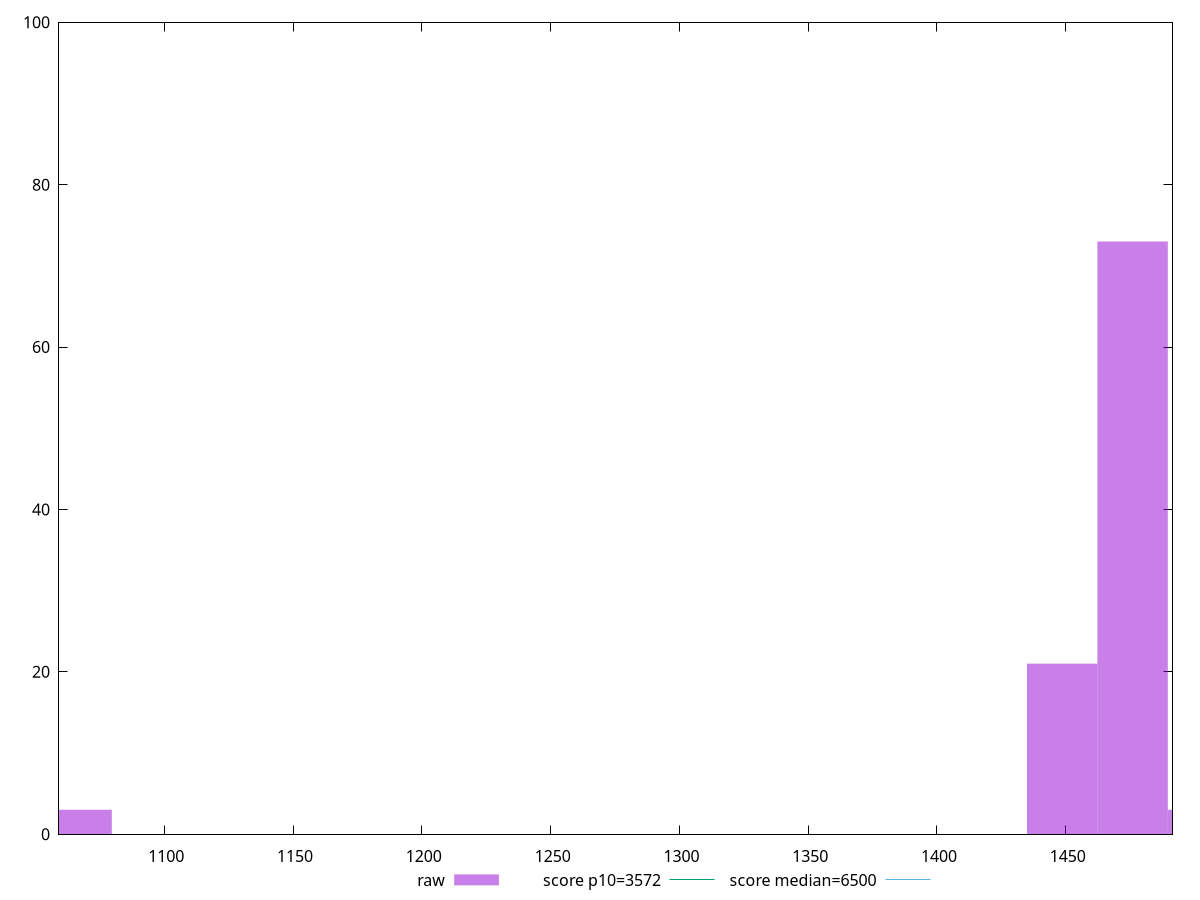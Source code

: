 reset

$raw <<EOF
1475.9444375303635 73
1503.276741929074 3
1448.612133131653 21
1065.959871549707 3
EOF

set key outside below
set boxwidth 27.332304398710434
set xrange [1059.1248:1491.4308]
set yrange [0:100]
set trange [0:100]
set style fill transparent solid 0.5 noborder

set parametric
set terminal svg size 640, 490 enhanced background rgb 'white'
set output "reports/report_00031_2021-02-24T23-18-18.084Z/first-cpu-idle/samples/agenda/raw/histogram.svg"

plot $raw title "raw" with boxes, \
     3572,t title "score p10=3572", \
     6500,t title "score median=6500"

reset
